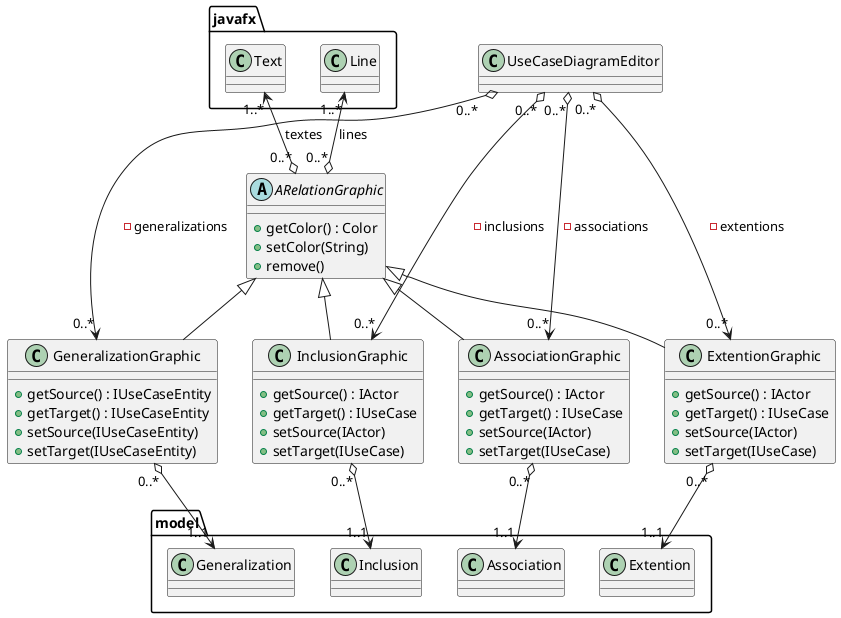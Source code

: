 @startuml

class UseCaseDiagramEditor

package javafx {
    class Text
    class Line
}

package model {
    class Association
    class Extention
    class Inclusion
    class Generalization
}

abstract ARelationGraphic

class AssociationGraphic
class ExtentionGraphic
class InclusionGraphic
class GeneralizationGraphic

'-----------------------------
'---------DEFINITIONS
'----------------------------- 

abstract ARelationGraphic {
    + getColor() : Color
    + setColor(String)
    + remove()
}

class AssociationGraphic {
    + getSource() : IActor
    + getTarget() : IUseCase
    + setSource(IActor)
    + setTarget(IUseCase) 
}
class ExtentionGraphic {
    + getSource() : IActor
    + getTarget() : IUseCase
    + setSource(IActor)
    + setTarget(IUseCase) 
}
class InclusionGraphic {
    + getSource() : IActor
    + getTarget() : IUseCase
    + setSource(IActor)
    + setTarget(IUseCase)  
}
class GeneralizationGraphic {
    + getSource() : IUseCaseEntity
    + getTarget() : IUseCaseEntity
    + setSource(IUseCaseEntity)
    + setTarget(IUseCaseEntity) 
}

'-----------------------------
'---------RELATIONS
'-----------------------------

UseCaseDiagramEditor "0..*" o---> "0..*" AssociationGraphic : -associations
UseCaseDiagramEditor "0..*" o---> "0..*" ExtentionGraphic : -extentions
UseCaseDiagramEditor "0..*" o---> "0..*" InclusionGraphic : -inclusions
UseCaseDiagramEditor "0..*" o---> "0..*" GeneralizationGraphic : -generalizations

Line "1..*" <--o "0..*" ARelationGraphic : lines
Text "1..*" <--o "0..*" ARelationGraphic : textes

ARelationGraphic <|-- AssociationGraphic
ARelationGraphic <|-- ExtentionGraphic
ARelationGraphic <|-- InclusionGraphic
ARelationGraphic <|-- GeneralizationGraphic

AssociationGraphic "0..*" o--> "1..1" Association
ExtentionGraphic "0..*" o--> "1..1" Extention
InclusionGraphic "0..*" o--> "1..1" Inclusion
GeneralizationGraphic "0..*" o--> "1..1" Generalization

@enduml
